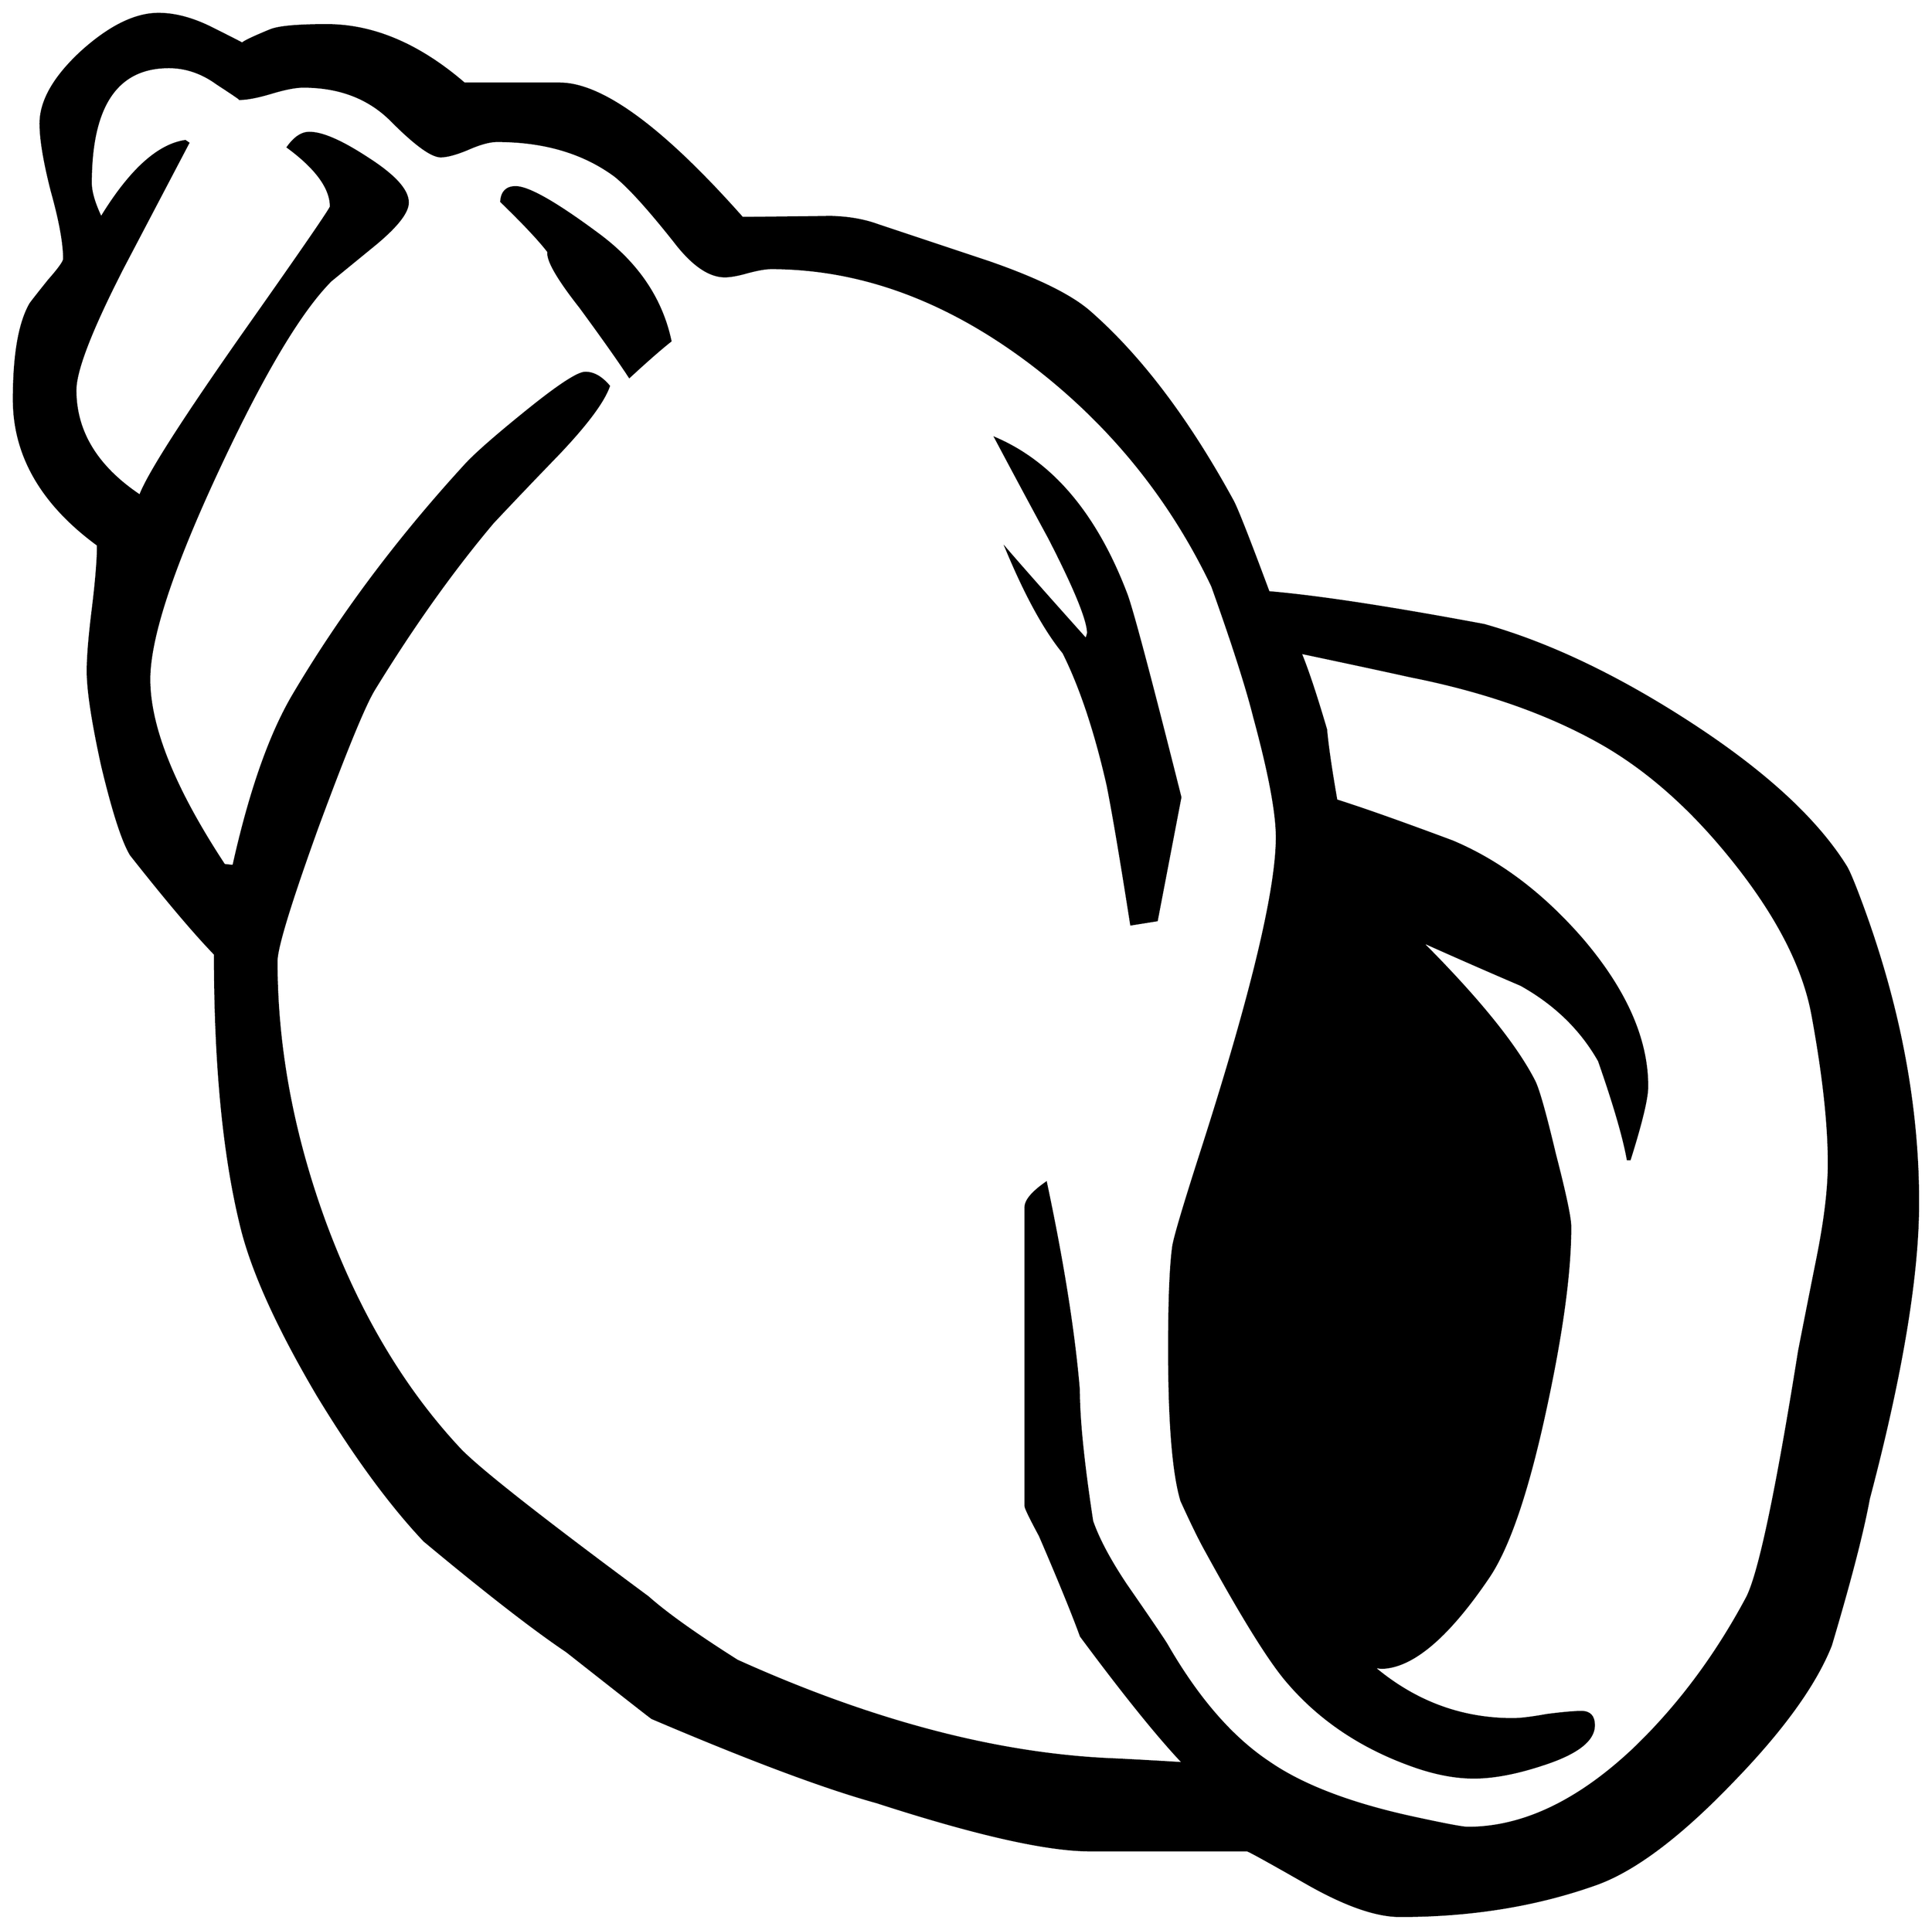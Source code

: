 


\begin{tikzpicture}[y=0.80pt, x=0.80pt, yscale=-1.0, xscale=1.0, inner sep=0pt, outer sep=0pt]
\begin{scope}[shift={(100.0,1711.0)},nonzero rule]
  \path[draw=.,fill=.,line width=1.600pt] (1938.0,-356.0) ..
    controls (1938.0,-284.667) and (1922.0,-188.333) ..
    (1890.0,-67.0) .. controls (1884.0,-34.333) and (1871.667,13.333)
    .. (1853.0,76.0) .. controls (1837.667,114.667) and
    (1805.333,159.333) .. (1756.0,210.0) .. controls (1705.333,262.667)
    and (1661.333,295.667) .. (1624.0,309.0) .. controls
    (1566.0,329.667) and (1502.333,340.0) .. (1433.0,340.0) ..
    controls (1409.667,340.0) and (1379.333,329.333) .. (1342.0,308.0)
    .. controls (1304.667,286.667) and (1285.333,276.0) ..
    (1284.0,276.0) -- (1131.0,276.0) .. controls (1089.0,276.0)
    and (1019.667,260.333) .. (923.0,229.0) .. controls
    (872.333,215.0) and (799.333,187.667) .. (704.0,147.0) .. controls
    (702.0,145.667) and (674.333,124.0) .. (621.0,82.0) .. controls
    (588.333,60.0) and (542.0,24.0) .. (482.0,-26.0) .. controls
    (448.667,-61.333) and (414.0,-108.667) .. (378.0,-168.0) ..
    controls (340.667,-231.333) and (316.333,-284.333) .. (305.0,-327.0)
    .. controls (287.0,-397.0) and (278.0,-487.333) ..
    (278.0,-598.0) .. controls (258.0,-618.667) and (230.667,-651.0)
    .. (196.0,-695.0) .. controls (188.0,-708.333) and
    (178.667,-737.333) .. (168.0,-782.0) .. controls (158.667,-824.667)
    and (154.0,-855.333) .. (154.0,-874.0) .. controls
    (154.0,-888.0) and (155.667,-908.333) .. (159.0,-935.0) ..
    controls (162.333,-962.333) and (164.0,-983.0) .. (164.0,-997.0)
    .. controls (109.333,-1037.0) and (82.0,-1084.333) ..
    (82.0,-1139.0) .. controls (82.0,-1182.333) and (87.333,-1213.333)
    .. (98.0,-1232.0) .. controls (99.333,-1234.0) and
    (105.333,-1241.667) .. (116.0,-1255.0) .. controls
    (126.0,-1266.333) and (131.0,-1273.333) .. (131.0,-1276.0) ..
    controls (131.0,-1291.333) and (127.0,-1313.333) ..
    (119.0,-1342.0) .. controls (111.667,-1370.667) and
    (108.0,-1392.667) .. (108.0,-1408.0) .. controls
    (108.0,-1430.0) and (121.333,-1453.333) .. (148.0,-1478.0) ..
    controls (175.333,-1502.667) and (200.333,-1515.0) ..
    (223.0,-1515.0) .. controls (239.667,-1515.0) and
    (257.667,-1510.0) .. (277.0,-1500.0) .. controls
    (297.0,-1490.0) and (306.667,-1485.0) .. (306.0,-1485.0) ..
    controls (300.667,-1485.0) and (309.333,-1489.667) ..
    (332.0,-1499.0) .. controls (340.0,-1502.333) and
    (358.333,-1504.0) .. (387.0,-1504.0) .. controls
    (432.333,-1504.0) and (477.0,-1485.0) .. (521.0,-1447.0) --
    (614.0,-1447.0) .. controls (655.333,-1447.0) and
    (714.667,-1403.333) .. (792.0,-1316.0) .. controls
    (858.0,-1316.667) and (885.333,-1317.0) .. (874.0,-1317.0) ..
    controls (892.667,-1317.0) and (909.333,-1314.333) ..
    (924.0,-1309.0) .. controls (960.0,-1297.0) and
    (996.0,-1285.0) .. (1032.0,-1273.0) .. controls
    (1080.0,-1256.333) and (1113.0,-1240.0) .. (1131.0,-1224.0) ..
    controls (1180.333,-1180.667) and (1226.667,-1119.333) ..
    (1270.0,-1040.0) .. controls (1274.0,-1032.667) and
    (1285.667,-1003.0) .. (1305.0,-951.0) .. controls
    (1352.333,-947.0) and (1422.333,-936.333) .. (1515.0,-919.0) ..
    controls (1576.333,-901.667) and (1641.333,-871.0) ..
    (1710.0,-827.0) .. controls (1786.0,-778.333) and
    (1838.667,-730.333) .. (1868.0,-683.0) .. controls
    (1870.0,-679.667) and (1873.333,-672.0) .. (1878.0,-660.0) ..
    controls (1918.0,-556.0) and (1938.0,-454.667) ..
    (1938.0,-356.0) -- cycle(1851.0,-394.0) .. controls
    (1851.0,-432.667) and (1845.667,-481.0) .. (1835.0,-539.0) ..
    controls (1826.333,-585.667) and (1800.667,-635.667) ..
    (1758.0,-689.0) .. controls (1718.667,-738.333) and
    (1676.667,-776.0) .. (1632.0,-802.0) .. controls
    (1580.0,-832.0) and (1517.0,-854.333) .. (1443.0,-869.0) ..
    controls (1419.0,-874.333) and (1383.333,-882.0) ..
    (1336.0,-892.0) .. controls (1342.667,-876.0) and
    (1351.0,-851.0) .. (1361.0,-817.0) .. controls
    (1362.333,-801.667) and (1365.667,-778.667) .. (1371.0,-748.0) ..
    controls (1396.333,-740.0) and (1434.0,-726.667) ..
    (1484.0,-708.0) .. controls (1530.0,-688.667) and
    (1572.333,-656.667) .. (1611.0,-612.0) .. controls
    (1653.0,-562.667) and (1674.0,-515.0) .. (1674.0,-469.0) ..
    controls (1674.0,-457.667) and (1668.333,-434.0) ..
    (1657.0,-398.0) -- (1655.0,-398.0) .. controls
    (1651.0,-420.0) and (1641.667,-452.0) .. (1627.0,-494.0) ..
    controls (1609.667,-524.667) and (1584.333,-549.333) ..
    (1551.0,-568.0) .. controls (1518.333,-582.0) and
    (1485.667,-596.333) .. (1453.0,-611.0) .. controls
    (1509.0,-555.0) and (1546.0,-509.333) .. (1564.0,-474.0) ..
    controls (1568.0,-466.0) and (1574.667,-442.333) ..
    (1584.0,-403.0) .. controls (1594.0,-364.333) and
    (1599.0,-340.667) .. (1599.0,-332.0) .. controls
    (1599.0,-288.0) and (1591.0,-229.0) .. (1575.0,-155.0) ..
    controls (1557.667,-74.333) and (1539.0,-19.333) .. (1519.0,10.0)
    .. controls (1479.667,68.0) and (1445.0,97.333) .. (1415.0,98.0)
    .. controls (1415.0,98.0) and (1412.333,97.667) .. (1407.0,97.0)
    .. controls (1447.0,131.0) and (1492.333,148.0) ..
    (1543.0,148.0) .. controls (1550.333,148.0) and (1561.333,146.667)
    .. (1576.0,144.0) .. controls (1591.333,142.0) and
    (1602.667,141.0) .. (1610.0,141.0) .. controls (1618.0,141.0)
    and (1622.0,145.333) .. (1622.0,154.0) .. controls
    (1622.0,168.667) and (1605.667,181.333) .. (1573.0,192.0) ..
    controls (1547.0,200.667) and (1524.333,205.0) .. (1505.0,205.0)
    .. controls (1486.333,205.0) and (1466.0,201.0) ..
    (1444.0,193.0) .. controls (1394.0,175.0) and (1353.333,147.333)
    .. (1322.0,110.0) .. controls (1304.667,89.333) and
    (1278.667,47.333) .. (1244.0,-16.0) .. controls (1238.0,-26.667)
    and (1230.0,-43.0) .. (1220.0,-65.0) .. controls
    (1212.0,-91.667) and (1208.0,-141.0) .. (1208.0,-213.0) ..
    controls (1208.0,-260.333) and (1209.333,-293.667) ..
    (1212.0,-313.0) .. controls (1213.333,-321.667) and
    (1222.0,-351.0) .. (1238.0,-401.0) .. controls
    (1288.0,-556.333) and (1313.0,-660.0) .. (1313.0,-712.0) ..
    controls (1313.0,-736.0) and (1305.667,-775.0) ..
    (1291.0,-829.0) .. controls (1283.667,-858.333) and
    (1270.0,-901.0) .. (1250.0,-957.0) .. controls
    (1209.333,-1042.333) and (1151.333,-1114.0) .. (1076.0,-1172.0) ..
    controls (993.333,-1235.333) and (908.0,-1267.0) ..
    (820.0,-1267.0) .. controls (814.667,-1267.0) and
    (807.0,-1265.667) .. (797.0,-1263.0) .. controls
    (787.667,-1260.333) and (780.333,-1259.0) .. (775.0,-1259.0) ..
    controls (759.667,-1259.0) and (743.333,-1270.333) ..
    (726.0,-1293.0) .. controls (700.667,-1325.0) and
    (681.333,-1346.333) .. (668.0,-1357.0) .. controls
    (637.333,-1379.667) and (599.0,-1391.0) .. (553.0,-1391.0) ..
    controls (545.667,-1391.0) and (536.0,-1388.333) ..
    (524.0,-1383.0) .. controls (512.667,-1378.333) and
    (504.0,-1376.0) .. (498.0,-1376.0) .. controls
    (489.333,-1376.0) and (473.667,-1387.333) .. (451.0,-1410.0) ..
    controls (429.0,-1432.667) and (400.0,-1444.0) ..
    (364.0,-1444.0) .. controls (356.667,-1444.0) and
    (346.333,-1442.0) .. (333.0,-1438.0) .. controls
    (319.667,-1434.0) and (309.333,-1432.0) .. (302.0,-1432.0) ..
    controls (302.667,-1432.0) and (295.333,-1437.0) ..
    (280.0,-1447.0) .. controls (265.333,-1457.667) and
    (249.667,-1463.0) .. (233.0,-1463.0) .. controls
    (182.333,-1463.0) and (157.0,-1425.333) .. (157.0,-1350.0) ..
    controls (157.0,-1341.333) and (160.333,-1330.0) ..
    (167.0,-1316.0) .. controls (195.0,-1362.0) and
    (222.333,-1387.0) .. (249.0,-1391.0) -- (252.0,-1389.0) ..
    controls (230.667,-1348.333) and (209.333,-1307.667) ..
    (188.0,-1267.0) .. controls (157.333,-1207.0) and
    (142.0,-1167.333) .. (142.0,-1148.0) .. controls
    (142.0,-1107.333) and (163.0,-1073.0) .. (205.0,-1045.0) ..
    controls (212.333,-1065.0) and (245.667,-1117.333) ..
    (305.0,-1202.0) .. controls (362.333,-1283.333) and
    (391.0,-1325.0) .. (391.0,-1327.0) .. controls
    (391.0,-1345.0) and (377.0,-1364.333) .. (349.0,-1385.0) ..
    controls (355.667,-1394.333) and (362.667,-1399.0) ..
    (370.0,-1399.0) .. controls (382.667,-1399.0) and
    (401.667,-1390.667) .. (427.0,-1374.0) .. controls
    (453.0,-1357.333) and (466.0,-1343.0) .. (466.0,-1331.0) ..
    controls (466.0,-1321.667) and (455.667,-1308.333) ..
    (435.0,-1291.0) .. controls (420.333,-1279.0) and
    (405.667,-1267.0) .. (391.0,-1255.0) .. controls
    (361.0,-1225.0) and (324.0,-1162.667) .. (280.0,-1068.0) ..
    controls (236.0,-973.333) and (214.0,-906.0) .. (214.0,-866.0)
    .. controls (214.0,-819.333) and (238.333,-759.0) ..
    (287.0,-685.0) -- (296.0,-684.0) .. controls (312.0,-756.0)
    and (331.333,-811.333) .. (354.0,-850.0) .. controls
    (400.0,-928.0) and (456.333,-1003.333) .. (523.0,-1076.0) ..
    controls (533.0,-1086.667) and (552.0,-1103.333) ..
    (580.0,-1126.0) .. controls (612.0,-1152.0) and
    (631.667,-1165.0) .. (639.0,-1165.0) .. controls
    (647.0,-1165.0) and (654.667,-1160.667) .. (662.0,-1152.0) ..
    controls (656.667,-1136.667) and (639.667,-1114.0) ..
    (611.0,-1084.0) .. controls (590.333,-1062.667) and
    (569.667,-1041.0) .. (549.0,-1019.0) .. controls
    (509.667,-972.333) and (471.0,-918.0) .. (433.0,-856.0) ..
    controls (423.667,-840.667) and (405.333,-796.0) .. (378.0,-722.0)
    .. controls (351.333,-648.0) and (338.0,-604.333) ..
    (338.0,-591.0) .. controls (338.0,-507.667) and (353.667,-423.0)
    .. (385.0,-337.0) .. controls (417.667,-248.333) and
    (461.333,-174.667) .. (516.0,-116.0) .. controls (533.333,-97.333)
    and (594.667,-49.0) .. (700.0,29.0) .. controls (718.0,45.0)
    and (747.0,65.667) .. (787.0,91.0) .. controls (917.0,149.667)
    and (1037.667,181.667) .. (1149.0,187.0) .. controls
    (1165.0,187.667) and (1189.333,189.0) .. (1222.0,191.0) ..
    controls (1197.333,165.0) and (1164.0,123.667) .. (1122.0,67.0)
    .. controls (1114.0,45.0) and (1100.667,12.333) ..
    (1082.0,-31.0) .. controls (1072.667,-48.333) and (1068.0,-58.0)
    .. (1068.0,-60.0) -- (1068.0,-351.0) .. controls
    (1068.0,-357.667) and (1074.667,-365.667) .. (1088.0,-375.0) ..
    controls (1104.667,-296.333) and (1115.333,-229.0) ..
    (1120.0,-173.0) .. controls (1120.0,-144.333) and
    (1124.333,-101.667) .. (1133.0,-45.0) .. controls (1139.0,-27.667)
    and (1150.0,-7.0) .. (1166.0,17.0) .. controls (1190.0,51.667)
    and (1203.333,71.333) .. (1206.0,76.0) .. controls
    (1236.0,128.0) and (1269.0,166.0) .. (1305.0,190.0) ..
    controls (1337.667,212.667) and (1384.667,230.667) .. (1446.0,244.0)
    .. controls (1476.667,250.667) and (1494.333,254.0) ..
    (1499.0,254.0) .. controls (1552.333,254.0) and (1606.0,228.667)
    .. (1660.0,178.0) .. controls (1703.333,136.667) and
    (1740.333,87.333) .. (1771.0,30.0) .. controls (1783.0,7.333) and
    (1800.0,-73.0) .. (1822.0,-211.0) .. controls
    (1828.0,-241.667) and (1834.0,-272.0) .. (1840.0,-302.0) ..
    controls (1847.333,-338.667) and (1851.0,-369.333) ..
    (1851.0,-394.0) -- cycle(1219.0,-751.0) -- (1196.0,-631.0)
    -- (1171.0,-627.0) .. controls (1161.0,-691.0) and
    (1153.333,-736.333) .. (1148.0,-763.0) .. controls
    (1136.0,-815.667) and (1121.667,-858.667) .. (1105.0,-892.0) ..
    controls (1087.0,-914.0) and (1068.667,-947.333) ..
    (1050.0,-992.0) .. controls (1066.667,-972.667) and
    (1092.333,-943.667) .. (1127.0,-905.0) .. controls
    (1127.667,-906.333) and (1128.333,-908.333) .. (1129.0,-911.0) ..
    controls (1129.0,-923.667) and (1116.333,-954.667) ..
    (1091.0,-1004.0) .. controls (1073.667,-1036.0) and
    (1056.333,-1068.333) .. (1039.0,-1101.0) .. controls
    (1094.333,-1077.0) and (1136.667,-1026.667) .. (1166.0,-950.0) ..
    controls (1171.333,-936.667) and (1189.0,-870.333) ..
    (1219.0,-751.0) -- cycle(722.0,-1196.0) .. controls
    (712.667,-1188.667) and (699.333,-1177.0) .. (682.0,-1161.0) ..
    controls (672.0,-1176.333) and (656.0,-1199.0) ..
    (634.0,-1229.0) .. controls (612.0,-1257.0) and
    (601.667,-1275.0) .. (603.0,-1283.0) .. controls
    (594.333,-1294.333) and (579.0,-1310.667) .. (557.0,-1332.0) ..
    controls (557.667,-1341.333) and (562.333,-1346.0) ..
    (571.0,-1346.0) .. controls (583.667,-1346.0) and
    (611.0,-1330.333) .. (653.0,-1299.0) .. controls
    (690.333,-1271.0) and (713.333,-1236.667) .. (722.0,-1196.0) --
    cycle;
\end{scope}

\end{tikzpicture}

